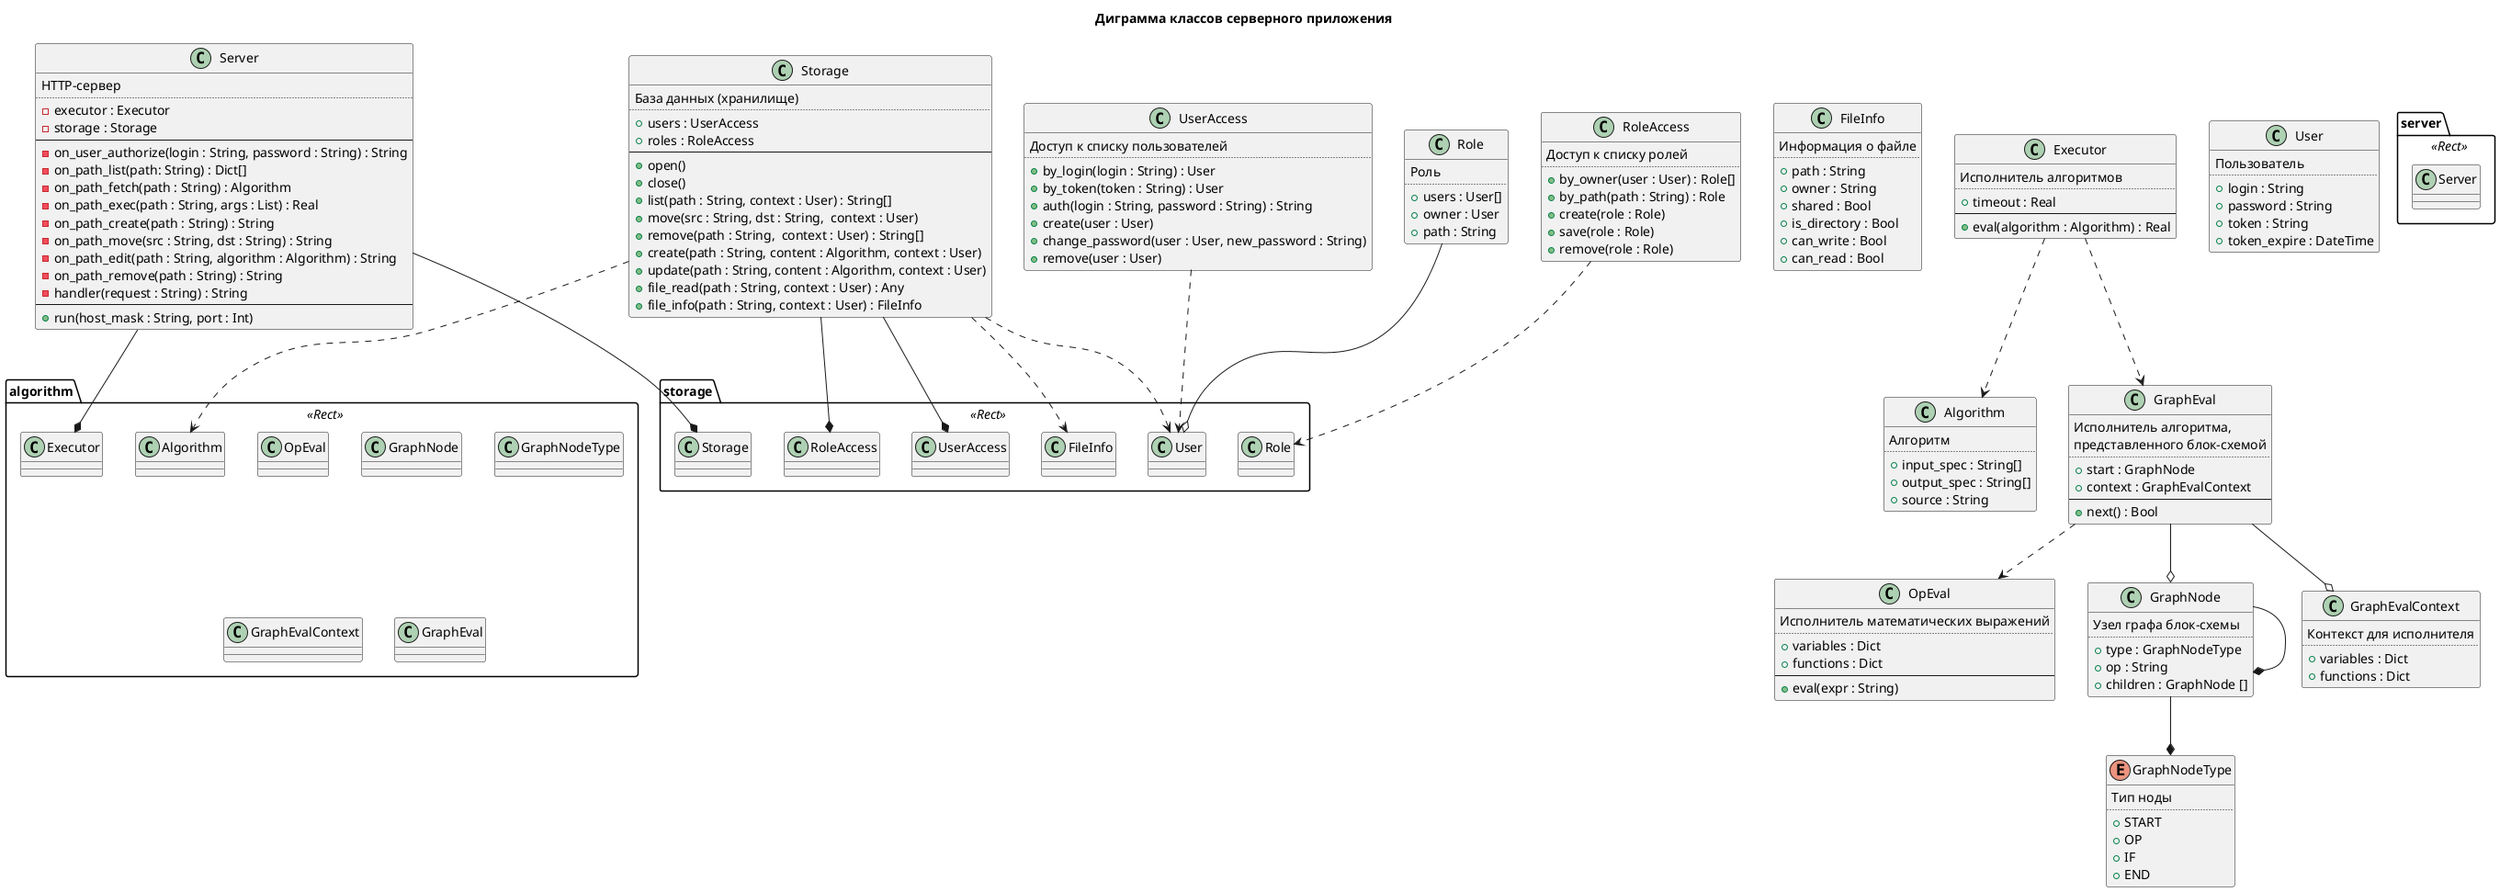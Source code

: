 @startuml

title Диграмма классов серверного приложения

package server <<Rect>> {
  class Server
}

package storage <<Rect>> {
  class Storage
  class UserAccess
  class RoleAccess
  class Role
  class User
  class FileInfo
}

package algorithm <<Rect>> {
  class Algorithm
  class Executor
  class OpEval
  class GraphNode
  class GraphNodeType
  class GraphEvalContext
  class GraphEval
}

class Server {
    HTTP-сервер
    ..
    - executor : Executor
    - storage : Storage
    --
    - on_user_authorize(login : String, password : String) : String
    - on_path_list(path: String) : Dict[]
    - on_path_fetch(path : String) : Algorithm
    - on_path_exec(path : String, args : List) : Real
    - on_path_create(path : String) : String
    - on_path_move(src : String, dst : String) : String
    - on_path_edit(path : String, algorithm : Algorithm) : String
    - on_path_remove(path : String) : String
    - handler(request : String) : String
    --
    + run(host_mask : String, port : Int)
}

Server --* Executor
Server --* Storage

class Storage {
    База данных (хранилище)
    ..
    + users : UserAccess
    + roles : RoleAccess
    --
    + open()
    + close()
    + list(path : String, context : User) : String[]
    + move(src : String, dst : String,  context : User)
    + remove(path : String,  context : User) : String[]
    + create(path : String, content : Algorithm, context : User)
    + update(path : String, content : Algorithm, context : User)
    + file_read(path : String, context : User) : Any
    + file_info(path : String, context : User) : FileInfo
}

Storage ..> FileInfo
Storage ..> Algorithm
Storage ..> User
Storage --* UserAccess
Storage --* RoleAccess

class FileInfo {
    Информация о файле
    ..
    + path : String
    + owner : String
    + shared : Bool
    + is_directory : Bool
    + can_write : Bool
    + can_read : Bool
}

class UserAccess {
    Доступ к списку пользователей
    ..
    + by_login(login : String) : User
    + by_token(token : String) : User
    + auth(login : String, password : String) : String
    + create(user : User)
    + change_password(user : User, new_password : String)
    + remove(user : User)
}

UserAccess ..> User

class RoleAccess {
    Доступ к списку ролей
    ..
    + by_owner(user : User) : Role[]
    + by_path(path : String) : Role
    + create(role : Role)
    + save(role : Role)
    + remove(role : Role)
}

RoleAccess ..> Role

class Algorithm {
    Алгоритм
    ..
    + input_spec : String[]
    + output_spec : String[]
    + source : String
}

class Role {
    Роль
    ..
    + users : User[]
    + owner : User
    + path : String
}

Role --o User

class User {
    Пользователь
    ..
    + login : String
    + password : String
    + token : String
    + token_expire : DateTime
}

class OpEval {
  Исполнитель математических выражений
  ..
  + variables : Dict
  + functions : Dict
  --
  + eval(expr : String)
}

enum GraphNodeType {
  Тип ноды
  ..
  + START
  + OP
  + IF
  + END
}

class GraphNode {
  Узел графа блок-схемы
  ..
  + type : GraphNodeType
  + op : String
  + children : GraphNode []
}

GraphNode --* GraphNodeType
GraphNode --* GraphNode

class GraphEvalContext {
  Контекст для исполнителя
  ..
  + variables : Dict
  + functions : Dict
}

class GraphEval {
  Исполнитель алгоритма,
  представленного блок-схемой
  ..
  + start : GraphNode
  + context : GraphEvalContext
  --
  + next() : Bool
}

GraphEval --o GraphNode
GraphEval --o GraphEvalContext
GraphEval ..> OpEval

class Executor {
    Исполнитель алгоритмов
    ..
    + timeout : Real
    --
    + eval(algorithm : Algorithm) : Real
}

Executor ..> Algorithm
Executor ..> GraphEval

@enduml
